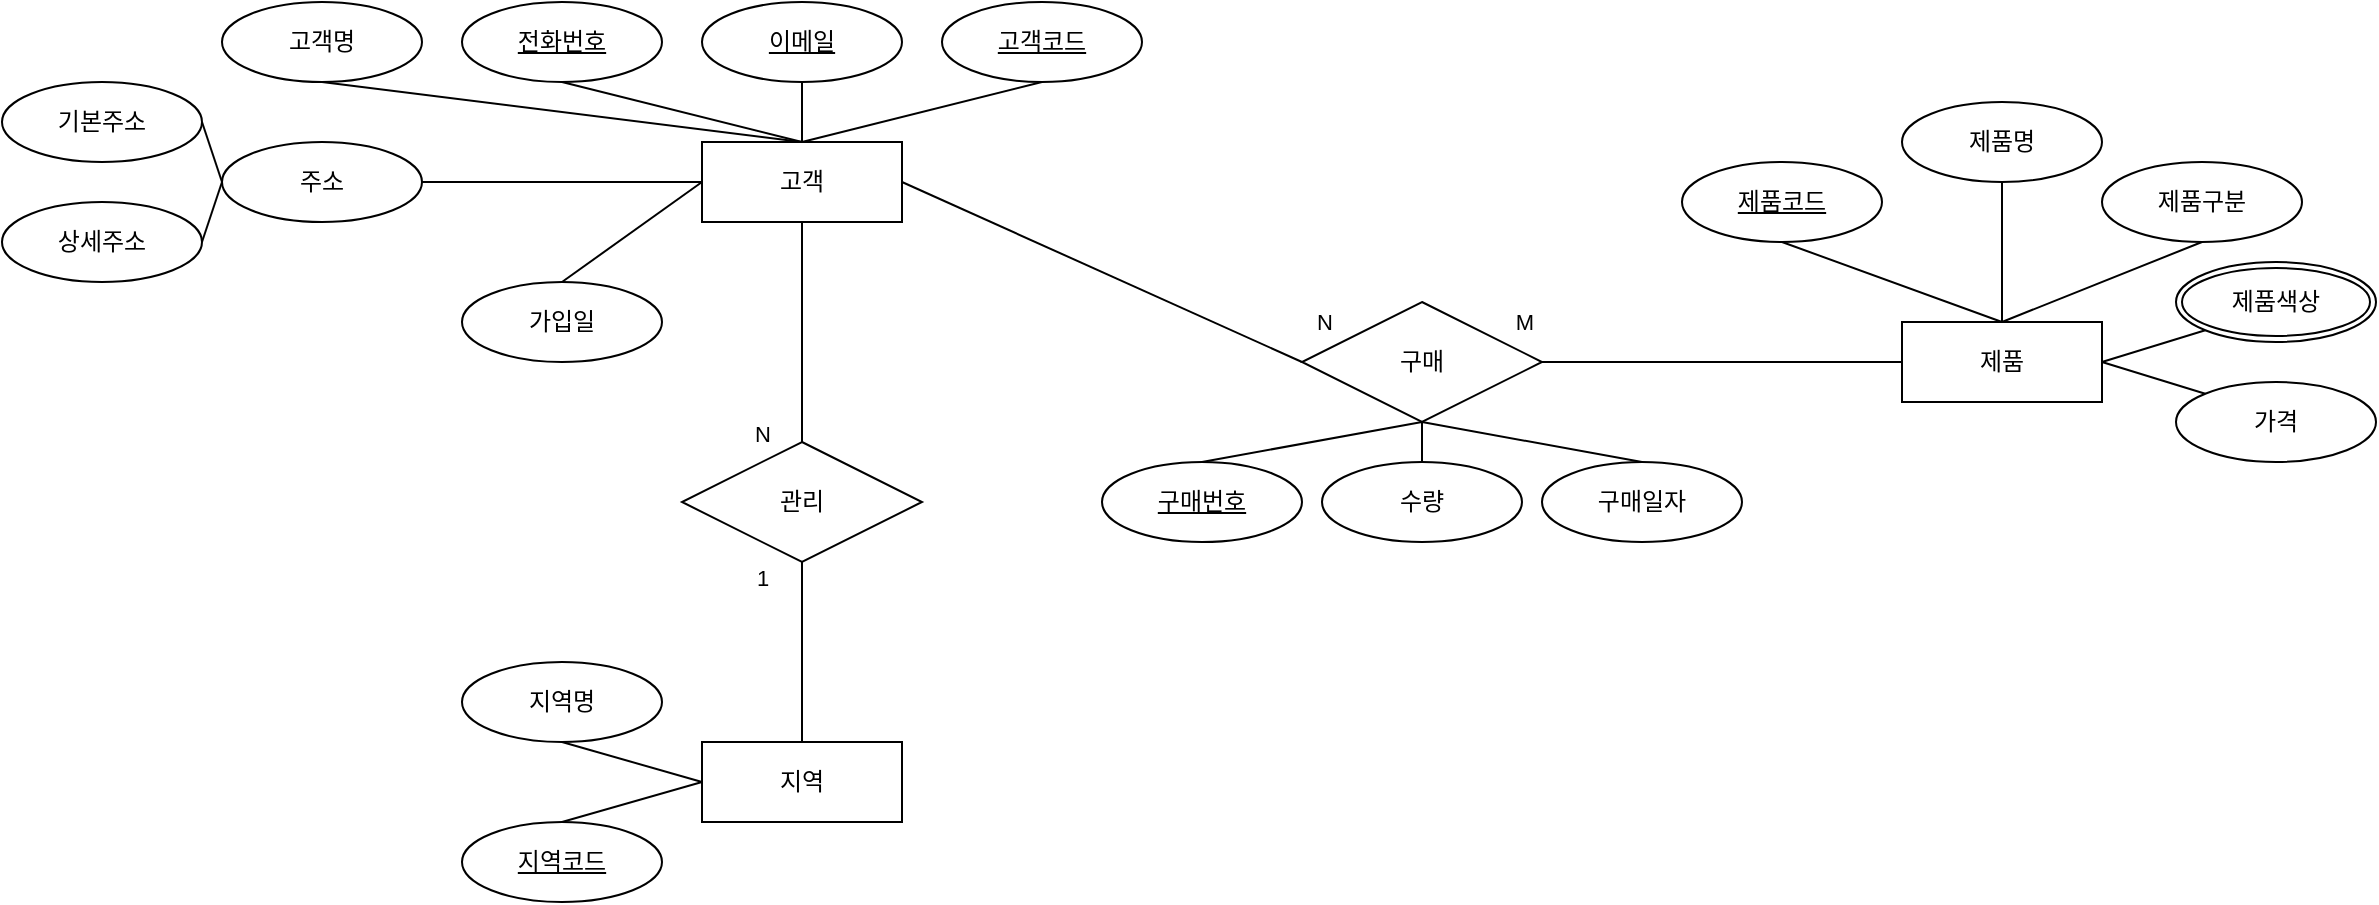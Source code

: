 <mxfile version="24.2.1" type="github" pages="2">
  <diagram name="페이지-1" id="4f2HxUIin92CVmS7KvdH">
    <mxGraphModel dx="1221" dy="626" grid="1" gridSize="10" guides="1" tooltips="1" connect="1" arrows="1" fold="1" page="1" pageScale="1" pageWidth="827" pageHeight="1169" math="0" shadow="0">
      <root>
        <mxCell id="0" />
        <mxCell id="1" parent="0" />
        <mxCell id="rs7Ige5gMOSdoyyLUcrL-1" value="고객" style="whiteSpace=wrap;html=1;align=center;" vertex="1" parent="1">
          <mxGeometry x="360" y="300" width="100" height="40" as="geometry" />
        </mxCell>
        <mxCell id="rs7Ige5gMOSdoyyLUcrL-2" value="고객명" style="ellipse;whiteSpace=wrap;html=1;align=center;" vertex="1" parent="1">
          <mxGeometry x="120" y="230" width="100" height="40" as="geometry" />
        </mxCell>
        <mxCell id="rs7Ige5gMOSdoyyLUcrL-3" value="" style="endArrow=none;html=1;rounded=0;exitX=0.5;exitY=1;exitDx=0;exitDy=0;entryX=0.5;entryY=0;entryDx=0;entryDy=0;" edge="1" parent="1" source="rs7Ige5gMOSdoyyLUcrL-2" target="rs7Ige5gMOSdoyyLUcrL-1">
          <mxGeometry relative="1" as="geometry">
            <mxPoint x="330" y="320" as="sourcePoint" />
            <mxPoint x="400" y="300" as="targetPoint" />
          </mxGeometry>
        </mxCell>
        <mxCell id="rs7Ige5gMOSdoyyLUcrL-4" value="전화번호" style="ellipse;whiteSpace=wrap;html=1;align=center;fontStyle=4;" vertex="1" parent="1">
          <mxGeometry x="240" y="230" width="100" height="40" as="geometry" />
        </mxCell>
        <mxCell id="rs7Ige5gMOSdoyyLUcrL-5" value="" style="endArrow=none;html=1;rounded=0;exitX=0.5;exitY=1;exitDx=0;exitDy=0;entryX=0.5;entryY=0;entryDx=0;entryDy=0;" edge="1" parent="1" source="rs7Ige5gMOSdoyyLUcrL-4" target="rs7Ige5gMOSdoyyLUcrL-1">
          <mxGeometry relative="1" as="geometry">
            <mxPoint x="350" y="290" as="sourcePoint" />
            <mxPoint x="420" y="310" as="targetPoint" />
          </mxGeometry>
        </mxCell>
        <mxCell id="rs7Ige5gMOSdoyyLUcrL-6" value="이메일" style="ellipse;whiteSpace=wrap;html=1;align=center;fontStyle=4;" vertex="1" parent="1">
          <mxGeometry x="360" y="230" width="100" height="40" as="geometry" />
        </mxCell>
        <mxCell id="rs7Ige5gMOSdoyyLUcrL-7" value="" style="endArrow=none;html=1;rounded=0;exitX=0.5;exitY=1;exitDx=0;exitDy=0;entryX=0.5;entryY=0;entryDx=0;entryDy=0;" edge="1" parent="1" source="rs7Ige5gMOSdoyyLUcrL-6" target="rs7Ige5gMOSdoyyLUcrL-1">
          <mxGeometry relative="1" as="geometry">
            <mxPoint x="474" y="290" as="sourcePoint" />
            <mxPoint x="420" y="310" as="targetPoint" />
          </mxGeometry>
        </mxCell>
        <mxCell id="rs7Ige5gMOSdoyyLUcrL-8" value="고객코드" style="ellipse;whiteSpace=wrap;html=1;align=center;fontStyle=4;" vertex="1" parent="1">
          <mxGeometry x="480" y="230" width="100" height="40" as="geometry" />
        </mxCell>
        <mxCell id="rs7Ige5gMOSdoyyLUcrL-9" value="" style="endArrow=none;html=1;rounded=0;exitX=0.5;exitY=1;exitDx=0;exitDy=0;entryX=0.5;entryY=0;entryDx=0;entryDy=0;" edge="1" parent="1" source="rs7Ige5gMOSdoyyLUcrL-8" target="rs7Ige5gMOSdoyyLUcrL-1">
          <mxGeometry relative="1" as="geometry">
            <mxPoint x="475" y="284" as="sourcePoint" />
            <mxPoint x="420" y="310" as="targetPoint" />
          </mxGeometry>
        </mxCell>
        <mxCell id="rs7Ige5gMOSdoyyLUcrL-10" value="주소" style="ellipse;whiteSpace=wrap;html=1;align=center;" vertex="1" parent="1">
          <mxGeometry x="120" y="300" width="100" height="40" as="geometry" />
        </mxCell>
        <mxCell id="rs7Ige5gMOSdoyyLUcrL-11" value="" style="endArrow=none;html=1;rounded=0;exitX=1;exitY=0.5;exitDx=0;exitDy=0;entryX=0;entryY=0.5;entryDx=0;entryDy=0;" edge="1" parent="1" source="rs7Ige5gMOSdoyyLUcrL-10" target="rs7Ige5gMOSdoyyLUcrL-1">
          <mxGeometry relative="1" as="geometry">
            <mxPoint x="180" y="280" as="sourcePoint" />
            <mxPoint x="420" y="310" as="targetPoint" />
          </mxGeometry>
        </mxCell>
        <mxCell id="rs7Ige5gMOSdoyyLUcrL-12" value="기본주소" style="ellipse;whiteSpace=wrap;html=1;align=center;" vertex="1" parent="1">
          <mxGeometry x="10" y="270" width="100" height="40" as="geometry" />
        </mxCell>
        <mxCell id="rs7Ige5gMOSdoyyLUcrL-13" value="상세주소" style="ellipse;whiteSpace=wrap;html=1;align=center;" vertex="1" parent="1">
          <mxGeometry x="10" y="330" width="100" height="40" as="geometry" />
        </mxCell>
        <mxCell id="rs7Ige5gMOSdoyyLUcrL-14" value="" style="endArrow=none;html=1;rounded=0;exitX=1;exitY=0.5;exitDx=0;exitDy=0;entryX=0;entryY=0.5;entryDx=0;entryDy=0;" edge="1" parent="1" source="rs7Ige5gMOSdoyyLUcrL-12" target="rs7Ige5gMOSdoyyLUcrL-10">
          <mxGeometry relative="1" as="geometry">
            <mxPoint x="180" y="280" as="sourcePoint" />
            <mxPoint x="420" y="310" as="targetPoint" />
          </mxGeometry>
        </mxCell>
        <mxCell id="rs7Ige5gMOSdoyyLUcrL-15" value="" style="endArrow=none;html=1;rounded=0;exitX=0;exitY=0.5;exitDx=0;exitDy=0;entryX=1;entryY=0.5;entryDx=0;entryDy=0;" edge="1" parent="1" source="rs7Ige5gMOSdoyyLUcrL-10" target="rs7Ige5gMOSdoyyLUcrL-13">
          <mxGeometry relative="1" as="geometry">
            <mxPoint x="190" y="290" as="sourcePoint" />
            <mxPoint x="430" y="320" as="targetPoint" />
          </mxGeometry>
        </mxCell>
        <mxCell id="rs7Ige5gMOSdoyyLUcrL-16" value="가입일" style="ellipse;whiteSpace=wrap;html=1;align=center;" vertex="1" parent="1">
          <mxGeometry x="240" y="370" width="100" height="40" as="geometry" />
        </mxCell>
        <mxCell id="rs7Ige5gMOSdoyyLUcrL-17" value="" style="endArrow=none;html=1;rounded=0;exitX=0.5;exitY=0;exitDx=0;exitDy=0;entryX=0;entryY=0.5;entryDx=0;entryDy=0;" edge="1" parent="1" source="rs7Ige5gMOSdoyyLUcrL-16" target="rs7Ige5gMOSdoyyLUcrL-1">
          <mxGeometry relative="1" as="geometry">
            <mxPoint x="230" y="330" as="sourcePoint" />
            <mxPoint x="370" y="330" as="targetPoint" />
          </mxGeometry>
        </mxCell>
        <mxCell id="rs7Ige5gMOSdoyyLUcrL-19" value="" style="endArrow=none;html=1;rounded=0;entryX=0.5;entryY=1;entryDx=0;entryDy=0;exitX=0.5;exitY=0;exitDx=0;exitDy=0;" edge="1" parent="1" source="rs7Ige5gMOSdoyyLUcrL-46" target="rs7Ige5gMOSdoyyLUcrL-1">
          <mxGeometry relative="1" as="geometry">
            <mxPoint x="410" y="370" as="sourcePoint" />
            <mxPoint x="370" y="330" as="targetPoint" />
          </mxGeometry>
        </mxCell>
        <mxCell id="rs7Ige5gMOSdoyyLUcrL-47" value="N" style="edgeLabel;html=1;align=center;verticalAlign=middle;resizable=0;points=[];" vertex="1" connectable="0" parent="rs7Ige5gMOSdoyyLUcrL-19">
          <mxGeometry x="0.012" y="1" relative="1" as="geometry">
            <mxPoint x="-19" y="51" as="offset" />
          </mxGeometry>
        </mxCell>
        <mxCell id="rs7Ige5gMOSdoyyLUcrL-20" value="지역" style="whiteSpace=wrap;html=1;align=center;" vertex="1" parent="1">
          <mxGeometry x="360" y="600" width="100" height="40" as="geometry" />
        </mxCell>
        <mxCell id="rs7Ige5gMOSdoyyLUcrL-21" value="지역명" style="ellipse;whiteSpace=wrap;html=1;align=center;" vertex="1" parent="1">
          <mxGeometry x="240" y="560" width="100" height="40" as="geometry" />
        </mxCell>
        <mxCell id="rs7Ige5gMOSdoyyLUcrL-26" value="지역코드" style="ellipse;whiteSpace=wrap;html=1;align=center;fontStyle=4;" vertex="1" parent="1">
          <mxGeometry x="240" y="640" width="100" height="40" as="geometry" />
        </mxCell>
        <mxCell id="rs7Ige5gMOSdoyyLUcrL-27" value="" style="endArrow=none;html=1;rounded=0;exitX=0.5;exitY=1;exitDx=0;exitDy=0;entryX=0;entryY=0.5;entryDx=0;entryDy=0;" edge="1" parent="1" source="rs7Ige5gMOSdoyyLUcrL-21" target="rs7Ige5gMOSdoyyLUcrL-20">
          <mxGeometry relative="1" as="geometry">
            <mxPoint x="310" y="580" as="sourcePoint" />
            <mxPoint x="380" y="530" as="targetPoint" />
          </mxGeometry>
        </mxCell>
        <mxCell id="rs7Ige5gMOSdoyyLUcrL-28" value="" style="endArrow=none;html=1;rounded=0;exitX=0.5;exitY=0;exitDx=0;exitDy=0;entryX=0;entryY=0.5;entryDx=0;entryDy=0;" edge="1" parent="1" source="rs7Ige5gMOSdoyyLUcrL-26" target="rs7Ige5gMOSdoyyLUcrL-20">
          <mxGeometry relative="1" as="geometry">
            <mxPoint x="300" y="620" as="sourcePoint" />
            <mxPoint x="370" y="570" as="targetPoint" />
          </mxGeometry>
        </mxCell>
        <mxCell id="rs7Ige5gMOSdoyyLUcrL-29" value="제품" style="whiteSpace=wrap;html=1;align=center;" vertex="1" parent="1">
          <mxGeometry x="960" y="390" width="100" height="40" as="geometry" />
        </mxCell>
        <mxCell id="rs7Ige5gMOSdoyyLUcrL-30" value="가격" style="ellipse;whiteSpace=wrap;html=1;align=center;" vertex="1" parent="1">
          <mxGeometry x="1097" y="420" width="100" height="40" as="geometry" />
        </mxCell>
        <mxCell id="rs7Ige5gMOSdoyyLUcrL-31" value="제품색상" style="ellipse;shape=doubleEllipse;margin=3;whiteSpace=wrap;html=1;align=center;" vertex="1" parent="1">
          <mxGeometry x="1097" y="360" width="100" height="40" as="geometry" />
        </mxCell>
        <mxCell id="rs7Ige5gMOSdoyyLUcrL-32" value="제품명" style="ellipse;whiteSpace=wrap;html=1;align=center;" vertex="1" parent="1">
          <mxGeometry x="960" y="280" width="100" height="40" as="geometry" />
        </mxCell>
        <mxCell id="rs7Ige5gMOSdoyyLUcrL-33" value="제품구분" style="ellipse;whiteSpace=wrap;html=1;align=center;" vertex="1" parent="1">
          <mxGeometry x="1060" y="310" width="100" height="40" as="geometry" />
        </mxCell>
        <mxCell id="rs7Ige5gMOSdoyyLUcrL-36" value="제품코드" style="ellipse;whiteSpace=wrap;html=1;align=center;fontStyle=4;" vertex="1" parent="1">
          <mxGeometry x="850" y="310" width="100" height="40" as="geometry" />
        </mxCell>
        <mxCell id="rs7Ige5gMOSdoyyLUcrL-38" value="" style="endArrow=none;html=1;rounded=0;exitX=0.5;exitY=1;exitDx=0;exitDy=0;entryX=0.5;entryY=0;entryDx=0;entryDy=0;" edge="1" parent="1" source="rs7Ige5gMOSdoyyLUcrL-32" target="rs7Ige5gMOSdoyyLUcrL-29">
          <mxGeometry relative="1" as="geometry">
            <mxPoint x="1040" y="350" as="sourcePoint" />
            <mxPoint x="920" y="380" as="targetPoint" />
          </mxGeometry>
        </mxCell>
        <mxCell id="rs7Ige5gMOSdoyyLUcrL-39" value="" style="endArrow=none;html=1;rounded=0;exitX=0.5;exitY=1;exitDx=0;exitDy=0;entryX=0.5;entryY=0;entryDx=0;entryDy=0;" edge="1" parent="1" source="rs7Ige5gMOSdoyyLUcrL-33" target="rs7Ige5gMOSdoyyLUcrL-29">
          <mxGeometry relative="1" as="geometry">
            <mxPoint x="1020" y="330" as="sourcePoint" />
            <mxPoint x="1020" y="400" as="targetPoint" />
          </mxGeometry>
        </mxCell>
        <mxCell id="rs7Ige5gMOSdoyyLUcrL-40" value="" style="endArrow=none;html=1;rounded=0;exitX=0;exitY=1;exitDx=0;exitDy=0;" edge="1" parent="1" source="rs7Ige5gMOSdoyyLUcrL-31">
          <mxGeometry relative="1" as="geometry">
            <mxPoint x="1030" y="340" as="sourcePoint" />
            <mxPoint x="1060" y="410" as="targetPoint" />
          </mxGeometry>
        </mxCell>
        <mxCell id="rs7Ige5gMOSdoyyLUcrL-41" value="" style="endArrow=none;html=1;rounded=0;exitX=0;exitY=0;exitDx=0;exitDy=0;entryX=1;entryY=0.5;entryDx=0;entryDy=0;" edge="1" parent="1" source="rs7Ige5gMOSdoyyLUcrL-30" target="rs7Ige5gMOSdoyyLUcrL-29">
          <mxGeometry relative="1" as="geometry">
            <mxPoint x="1040" y="350" as="sourcePoint" />
            <mxPoint x="1040" y="420" as="targetPoint" />
          </mxGeometry>
        </mxCell>
        <mxCell id="rs7Ige5gMOSdoyyLUcrL-44" value="" style="endArrow=none;html=1;rounded=0;exitX=0.5;exitY=1;exitDx=0;exitDy=0;entryX=0.5;entryY=0;entryDx=0;entryDy=0;" edge="1" parent="1" source="rs7Ige5gMOSdoyyLUcrL-36" target="rs7Ige5gMOSdoyyLUcrL-29">
          <mxGeometry relative="1" as="geometry">
            <mxPoint x="1050" y="360" as="sourcePoint" />
            <mxPoint x="1050" y="430" as="targetPoint" />
          </mxGeometry>
        </mxCell>
        <mxCell id="rs7Ige5gMOSdoyyLUcrL-46" value="관리" style="shape=rhombus;perimeter=rhombusPerimeter;whiteSpace=wrap;html=1;align=center;" vertex="1" parent="1">
          <mxGeometry x="350" y="450" width="120" height="60" as="geometry" />
        </mxCell>
        <mxCell id="rs7Ige5gMOSdoyyLUcrL-48" value="" style="endArrow=none;html=1;rounded=0;entryX=0.5;entryY=1;entryDx=0;entryDy=0;exitX=0.5;exitY=0;exitDx=0;exitDy=0;" edge="1" parent="1" source="rs7Ige5gMOSdoyyLUcrL-20" target="rs7Ige5gMOSdoyyLUcrL-46">
          <mxGeometry relative="1" as="geometry">
            <mxPoint x="500" y="590" as="sourcePoint" />
            <mxPoint x="500" y="480" as="targetPoint" />
          </mxGeometry>
        </mxCell>
        <mxCell id="rs7Ige5gMOSdoyyLUcrL-50" value="1" style="edgeLabel;html=1;align=center;verticalAlign=middle;resizable=0;points=[];" vertex="1" connectable="0" parent="rs7Ige5gMOSdoyyLUcrL-48">
          <mxGeometry x="0.259" y="-2" relative="1" as="geometry">
            <mxPoint x="-22" y="-26" as="offset" />
          </mxGeometry>
        </mxCell>
        <mxCell id="rs7Ige5gMOSdoyyLUcrL-51" value="구매" style="shape=rhombus;perimeter=rhombusPerimeter;whiteSpace=wrap;html=1;align=center;" vertex="1" parent="1">
          <mxGeometry x="660" y="380" width="120" height="60" as="geometry" />
        </mxCell>
        <mxCell id="rs7Ige5gMOSdoyyLUcrL-53" value="구매번호" style="ellipse;whiteSpace=wrap;html=1;align=center;fontStyle=4;" vertex="1" parent="1">
          <mxGeometry x="560" y="460" width="100" height="40" as="geometry" />
        </mxCell>
        <mxCell id="rs7Ige5gMOSdoyyLUcrL-54" value="수량" style="ellipse;whiteSpace=wrap;html=1;align=center;" vertex="1" parent="1">
          <mxGeometry x="670" y="460" width="100" height="40" as="geometry" />
        </mxCell>
        <mxCell id="rs7Ige5gMOSdoyyLUcrL-55" value="구매일자" style="ellipse;whiteSpace=wrap;html=1;align=center;" vertex="1" parent="1">
          <mxGeometry x="780" y="460" width="100" height="40" as="geometry" />
        </mxCell>
        <mxCell id="rs7Ige5gMOSdoyyLUcrL-56" value="" style="endArrow=none;html=1;rounded=0;entryX=0.5;entryY=0;entryDx=0;entryDy=0;" edge="1" parent="1" target="rs7Ige5gMOSdoyyLUcrL-54">
          <mxGeometry relative="1" as="geometry">
            <mxPoint x="720" y="440" as="sourcePoint" />
            <mxPoint x="740" y="385" as="targetPoint" />
          </mxGeometry>
        </mxCell>
        <mxCell id="rs7Ige5gMOSdoyyLUcrL-57" value="" style="endArrow=none;html=1;rounded=0;exitX=0.5;exitY=1;exitDx=0;exitDy=0;entryX=0.5;entryY=0;entryDx=0;entryDy=0;" edge="1" parent="1" source="rs7Ige5gMOSdoyyLUcrL-51" target="rs7Ige5gMOSdoyyLUcrL-55">
          <mxGeometry relative="1" as="geometry">
            <mxPoint x="840" y="390" as="sourcePoint" />
            <mxPoint x="840" y="430" as="targetPoint" />
          </mxGeometry>
        </mxCell>
        <mxCell id="rs7Ige5gMOSdoyyLUcrL-58" value="" style="endArrow=none;html=1;rounded=0;exitX=0.5;exitY=1;exitDx=0;exitDy=0;entryX=0.5;entryY=0;entryDx=0;entryDy=0;" edge="1" parent="1" source="rs7Ige5gMOSdoyyLUcrL-51" target="rs7Ige5gMOSdoyyLUcrL-53">
          <mxGeometry relative="1" as="geometry">
            <mxPoint x="1040" y="350" as="sourcePoint" />
            <mxPoint x="1040" y="420" as="targetPoint" />
          </mxGeometry>
        </mxCell>
        <mxCell id="rs7Ige5gMOSdoyyLUcrL-59" value="" style="endArrow=none;html=1;rounded=0;exitX=1;exitY=0.5;exitDx=0;exitDy=0;entryX=0;entryY=0.5;entryDx=0;entryDy=0;" edge="1" parent="1" source="rs7Ige5gMOSdoyyLUcrL-51" target="rs7Ige5gMOSdoyyLUcrL-29">
          <mxGeometry relative="1" as="geometry">
            <mxPoint x="870" y="380" as="sourcePoint" />
            <mxPoint x="870" y="450" as="targetPoint" />
          </mxGeometry>
        </mxCell>
        <mxCell id="rs7Ige5gMOSdoyyLUcrL-63" value="M" style="edgeLabel;html=1;align=center;verticalAlign=middle;resizable=0;points=[];" vertex="1" connectable="0" parent="rs7Ige5gMOSdoyyLUcrL-59">
          <mxGeometry x="-0.107" y="-1" relative="1" as="geometry">
            <mxPoint x="-90" y="-21" as="offset" />
          </mxGeometry>
        </mxCell>
        <mxCell id="rs7Ige5gMOSdoyyLUcrL-60" value="" style="endArrow=none;html=1;rounded=0;exitX=1;exitY=0.5;exitDx=0;exitDy=0;entryX=0;entryY=0.5;entryDx=0;entryDy=0;" edge="1" parent="1" source="rs7Ige5gMOSdoyyLUcrL-1" target="rs7Ige5gMOSdoyyLUcrL-51">
          <mxGeometry relative="1" as="geometry">
            <mxPoint x="580" y="330" as="sourcePoint" />
            <mxPoint x="580" y="400" as="targetPoint" />
          </mxGeometry>
        </mxCell>
        <mxCell id="rs7Ige5gMOSdoyyLUcrL-62" value="N" style="edgeLabel;html=1;align=center;verticalAlign=middle;resizable=0;points=[];" vertex="1" connectable="0" parent="rs7Ige5gMOSdoyyLUcrL-60">
          <mxGeometry x="0.057" y="-1" relative="1" as="geometry">
            <mxPoint x="105" y="21" as="offset" />
          </mxGeometry>
        </mxCell>
      </root>
    </mxGraphModel>
  </diagram>
  <diagram id="7SpMliXCj7hBx-vxqRfQ" name="페이지-2">
    <mxGraphModel dx="1221" dy="626" grid="1" gridSize="10" guides="1" tooltips="1" connect="1" arrows="1" fold="1" page="1" pageScale="1" pageWidth="827" pageHeight="1169" math="0" shadow="0">
      <root>
        <mxCell id="0" />
        <mxCell id="1" parent="0" />
        <mxCell id="ER31KbeQlijcJbqrIoac-1" value="고객" style="shape=table;startSize=30;container=1;collapsible=1;childLayout=tableLayout;fixedRows=1;rowLines=0;fontStyle=1;align=center;resizeLast=1;html=1;" vertex="1" parent="1">
          <mxGeometry x="80" y="80" width="180" height="270" as="geometry" />
        </mxCell>
        <mxCell id="ER31KbeQlijcJbqrIoac-2" value="" style="shape=tableRow;horizontal=0;startSize=0;swimlaneHead=0;swimlaneBody=0;fillColor=none;collapsible=0;dropTarget=0;points=[[0,0.5],[1,0.5]];portConstraint=eastwest;top=0;left=0;right=0;bottom=1;" vertex="1" parent="ER31KbeQlijcJbqrIoac-1">
          <mxGeometry y="30" width="180" height="30" as="geometry" />
        </mxCell>
        <mxCell id="ER31KbeQlijcJbqrIoac-3" value="&lt;font color=&quot;#ff0000&quot;&gt;PK&lt;/font&gt;" style="shape=partialRectangle;connectable=0;fillColor=none;top=0;left=0;bottom=0;right=0;fontStyle=1;overflow=hidden;whiteSpace=wrap;html=1;" vertex="1" parent="ER31KbeQlijcJbqrIoac-2">
          <mxGeometry width="30" height="30" as="geometry">
            <mxRectangle width="30" height="30" as="alternateBounds" />
          </mxGeometry>
        </mxCell>
        <mxCell id="ER31KbeQlijcJbqrIoac-4" value="&lt;font color=&quot;#ff0000&quot;&gt;고객코드&lt;/font&gt;" style="shape=partialRectangle;connectable=0;fillColor=none;top=0;left=0;bottom=0;right=0;align=left;spacingLeft=6;fontStyle=5;overflow=hidden;whiteSpace=wrap;html=1;" vertex="1" parent="ER31KbeQlijcJbqrIoac-2">
          <mxGeometry x="30" width="150" height="30" as="geometry">
            <mxRectangle width="150" height="30" as="alternateBounds" />
          </mxGeometry>
        </mxCell>
        <mxCell id="ER31KbeQlijcJbqrIoac-5" value="" style="shape=tableRow;horizontal=0;startSize=0;swimlaneHead=0;swimlaneBody=0;fillColor=none;collapsible=0;dropTarget=0;points=[[0,0.5],[1,0.5]];portConstraint=eastwest;top=0;left=0;right=0;bottom=0;" vertex="1" parent="ER31KbeQlijcJbqrIoac-1">
          <mxGeometry y="60" width="180" height="30" as="geometry" />
        </mxCell>
        <mxCell id="ER31KbeQlijcJbqrIoac-6" value="" style="shape=partialRectangle;connectable=0;fillColor=none;top=0;left=0;bottom=0;right=0;editable=1;overflow=hidden;whiteSpace=wrap;html=1;" vertex="1" parent="ER31KbeQlijcJbqrIoac-5">
          <mxGeometry width="30" height="30" as="geometry">
            <mxRectangle width="30" height="30" as="alternateBounds" />
          </mxGeometry>
        </mxCell>
        <mxCell id="ER31KbeQlijcJbqrIoac-7" value="고객명" style="shape=partialRectangle;connectable=0;fillColor=none;top=0;left=0;bottom=0;right=0;align=left;spacingLeft=6;overflow=hidden;whiteSpace=wrap;html=1;" vertex="1" parent="ER31KbeQlijcJbqrIoac-5">
          <mxGeometry x="30" width="150" height="30" as="geometry">
            <mxRectangle width="150" height="30" as="alternateBounds" />
          </mxGeometry>
        </mxCell>
        <mxCell id="ER31KbeQlijcJbqrIoac-8" value="" style="shape=tableRow;horizontal=0;startSize=0;swimlaneHead=0;swimlaneBody=0;fillColor=none;collapsible=0;dropTarget=0;points=[[0,0.5],[1,0.5]];portConstraint=eastwest;top=0;left=0;right=0;bottom=0;" vertex="1" parent="ER31KbeQlijcJbqrIoac-1">
          <mxGeometry y="90" width="180" height="30" as="geometry" />
        </mxCell>
        <mxCell id="ER31KbeQlijcJbqrIoac-9" value="" style="shape=partialRectangle;connectable=0;fillColor=none;top=0;left=0;bottom=0;right=0;editable=1;overflow=hidden;whiteSpace=wrap;html=1;" vertex="1" parent="ER31KbeQlijcJbqrIoac-8">
          <mxGeometry width="30" height="30" as="geometry">
            <mxRectangle width="30" height="30" as="alternateBounds" />
          </mxGeometry>
        </mxCell>
        <mxCell id="ER31KbeQlijcJbqrIoac-10" value="전화번호" style="shape=partialRectangle;connectable=0;fillColor=none;top=0;left=0;bottom=0;right=0;align=left;spacingLeft=6;overflow=hidden;whiteSpace=wrap;html=1;" vertex="1" parent="ER31KbeQlijcJbqrIoac-8">
          <mxGeometry x="30" width="150" height="30" as="geometry">
            <mxRectangle width="150" height="30" as="alternateBounds" />
          </mxGeometry>
        </mxCell>
        <mxCell id="ER31KbeQlijcJbqrIoac-11" value="" style="shape=tableRow;horizontal=0;startSize=0;swimlaneHead=0;swimlaneBody=0;fillColor=none;collapsible=0;dropTarget=0;points=[[0,0.5],[1,0.5]];portConstraint=eastwest;top=0;left=0;right=0;bottom=0;" vertex="1" parent="ER31KbeQlijcJbqrIoac-1">
          <mxGeometry y="120" width="180" height="30" as="geometry" />
        </mxCell>
        <mxCell id="ER31KbeQlijcJbqrIoac-12" value="" style="shape=partialRectangle;connectable=0;fillColor=none;top=0;left=0;bottom=0;right=0;editable=1;overflow=hidden;whiteSpace=wrap;html=1;" vertex="1" parent="ER31KbeQlijcJbqrIoac-11">
          <mxGeometry width="30" height="30" as="geometry">
            <mxRectangle width="30" height="30" as="alternateBounds" />
          </mxGeometry>
        </mxCell>
        <mxCell id="ER31KbeQlijcJbqrIoac-13" value="이메일" style="shape=partialRectangle;connectable=0;fillColor=none;top=0;left=0;bottom=0;right=0;align=left;spacingLeft=6;overflow=hidden;whiteSpace=wrap;html=1;" vertex="1" parent="ER31KbeQlijcJbqrIoac-11">
          <mxGeometry x="30" width="150" height="30" as="geometry">
            <mxRectangle width="150" height="30" as="alternateBounds" />
          </mxGeometry>
        </mxCell>
        <mxCell id="ER31KbeQlijcJbqrIoac-14" value="" style="shape=tableRow;horizontal=0;startSize=0;swimlaneHead=0;swimlaneBody=0;fillColor=none;collapsible=0;dropTarget=0;points=[[0,0.5],[1,0.5]];portConstraint=eastwest;top=0;left=0;right=0;bottom=0;" vertex="1" parent="ER31KbeQlijcJbqrIoac-1">
          <mxGeometry y="150" width="180" height="30" as="geometry" />
        </mxCell>
        <mxCell id="ER31KbeQlijcJbqrIoac-15" value="" style="shape=partialRectangle;connectable=0;fillColor=none;top=0;left=0;bottom=0;right=0;editable=1;overflow=hidden;whiteSpace=wrap;html=1;" vertex="1" parent="ER31KbeQlijcJbqrIoac-14">
          <mxGeometry width="30" height="30" as="geometry">
            <mxRectangle width="30" height="30" as="alternateBounds" />
          </mxGeometry>
        </mxCell>
        <mxCell id="ER31KbeQlijcJbqrIoac-16" value="기본주소" style="shape=partialRectangle;connectable=0;fillColor=none;top=0;left=0;bottom=0;right=0;align=left;spacingLeft=6;overflow=hidden;whiteSpace=wrap;html=1;" vertex="1" parent="ER31KbeQlijcJbqrIoac-14">
          <mxGeometry x="30" width="150" height="30" as="geometry">
            <mxRectangle width="150" height="30" as="alternateBounds" />
          </mxGeometry>
        </mxCell>
        <mxCell id="ER31KbeQlijcJbqrIoac-17" value="" style="shape=tableRow;horizontal=0;startSize=0;swimlaneHead=0;swimlaneBody=0;fillColor=none;collapsible=0;dropTarget=0;points=[[0,0.5],[1,0.5]];portConstraint=eastwest;top=0;left=0;right=0;bottom=0;" vertex="1" parent="ER31KbeQlijcJbqrIoac-1">
          <mxGeometry y="180" width="180" height="30" as="geometry" />
        </mxCell>
        <mxCell id="ER31KbeQlijcJbqrIoac-18" value="" style="shape=partialRectangle;connectable=0;fillColor=none;top=0;left=0;bottom=0;right=0;editable=1;overflow=hidden;whiteSpace=wrap;html=1;" vertex="1" parent="ER31KbeQlijcJbqrIoac-17">
          <mxGeometry width="30" height="30" as="geometry">
            <mxRectangle width="30" height="30" as="alternateBounds" />
          </mxGeometry>
        </mxCell>
        <mxCell id="ER31KbeQlijcJbqrIoac-19" value="상세주소" style="shape=partialRectangle;connectable=0;fillColor=none;top=0;left=0;bottom=0;right=0;align=left;spacingLeft=6;overflow=hidden;whiteSpace=wrap;html=1;" vertex="1" parent="ER31KbeQlijcJbqrIoac-17">
          <mxGeometry x="30" width="150" height="30" as="geometry">
            <mxRectangle width="150" height="30" as="alternateBounds" />
          </mxGeometry>
        </mxCell>
        <mxCell id="ER31KbeQlijcJbqrIoac-20" value="" style="shape=tableRow;horizontal=0;startSize=0;swimlaneHead=0;swimlaneBody=0;fillColor=none;collapsible=0;dropTarget=0;points=[[0,0.5],[1,0.5]];portConstraint=eastwest;top=0;left=0;right=0;bottom=0;" vertex="1" parent="ER31KbeQlijcJbqrIoac-1">
          <mxGeometry y="210" width="180" height="30" as="geometry" />
        </mxCell>
        <mxCell id="ER31KbeQlijcJbqrIoac-21" value="" style="shape=partialRectangle;connectable=0;fillColor=none;top=0;left=0;bottom=0;right=0;editable=1;overflow=hidden;whiteSpace=wrap;html=1;" vertex="1" parent="ER31KbeQlijcJbqrIoac-20">
          <mxGeometry width="30" height="30" as="geometry">
            <mxRectangle width="30" height="30" as="alternateBounds" />
          </mxGeometry>
        </mxCell>
        <mxCell id="ER31KbeQlijcJbqrIoac-22" value="가입일" style="shape=partialRectangle;connectable=0;fillColor=none;top=0;left=0;bottom=0;right=0;align=left;spacingLeft=6;overflow=hidden;whiteSpace=wrap;html=1;" vertex="1" parent="ER31KbeQlijcJbqrIoac-20">
          <mxGeometry x="30" width="150" height="30" as="geometry">
            <mxRectangle width="150" height="30" as="alternateBounds" />
          </mxGeometry>
        </mxCell>
        <mxCell id="ER31KbeQlijcJbqrIoac-100" value="" style="shape=tableRow;horizontal=0;startSize=0;swimlaneHead=0;swimlaneBody=0;fillColor=none;collapsible=0;dropTarget=0;points=[[0,0.5],[1,0.5]];portConstraint=eastwest;top=0;left=0;right=0;bottom=0;" vertex="1" parent="ER31KbeQlijcJbqrIoac-1">
          <mxGeometry y="240" width="180" height="30" as="geometry" />
        </mxCell>
        <mxCell id="ER31KbeQlijcJbqrIoac-101" value="" style="shape=partialRectangle;connectable=0;fillColor=none;top=0;left=0;bottom=0;right=0;editable=1;overflow=hidden;whiteSpace=wrap;html=1;" vertex="1" parent="ER31KbeQlijcJbqrIoac-100">
          <mxGeometry width="30" height="30" as="geometry">
            <mxRectangle width="30" height="30" as="alternateBounds" />
          </mxGeometry>
        </mxCell>
        <mxCell id="ER31KbeQlijcJbqrIoac-102" value="&lt;font color=&quot;#0000ff&quot;&gt;&lt;b&gt;지역코드(FK)&lt;/b&gt;&lt;/font&gt;" style="shape=partialRectangle;connectable=0;fillColor=none;top=0;left=0;bottom=0;right=0;align=left;spacingLeft=6;overflow=hidden;whiteSpace=wrap;html=1;" vertex="1" parent="ER31KbeQlijcJbqrIoac-100">
          <mxGeometry x="30" width="150" height="30" as="geometry">
            <mxRectangle width="150" height="30" as="alternateBounds" />
          </mxGeometry>
        </mxCell>
        <mxCell id="ER31KbeQlijcJbqrIoac-23" value="제품" style="shape=table;startSize=30;container=1;collapsible=1;childLayout=tableLayout;fixedRows=1;rowLines=0;fontStyle=1;align=center;resizeLast=1;html=1;" vertex="1" parent="1">
          <mxGeometry x="600" y="80" width="180" height="150" as="geometry" />
        </mxCell>
        <mxCell id="ER31KbeQlijcJbqrIoac-24" value="" style="shape=tableRow;horizontal=0;startSize=0;swimlaneHead=0;swimlaneBody=0;fillColor=none;collapsible=0;dropTarget=0;points=[[0,0.5],[1,0.5]];portConstraint=eastwest;top=0;left=0;right=0;bottom=1;" vertex="1" parent="ER31KbeQlijcJbqrIoac-23">
          <mxGeometry y="30" width="180" height="30" as="geometry" />
        </mxCell>
        <mxCell id="ER31KbeQlijcJbqrIoac-25" value="&lt;font color=&quot;#ff0000&quot;&gt;PK&lt;/font&gt;" style="shape=partialRectangle;connectable=0;fillColor=none;top=0;left=0;bottom=0;right=0;fontStyle=1;overflow=hidden;whiteSpace=wrap;html=1;" vertex="1" parent="ER31KbeQlijcJbqrIoac-24">
          <mxGeometry width="30" height="30" as="geometry">
            <mxRectangle width="30" height="30" as="alternateBounds" />
          </mxGeometry>
        </mxCell>
        <mxCell id="ER31KbeQlijcJbqrIoac-26" value="&lt;font color=&quot;#ff0000&quot;&gt;제품코드&lt;/font&gt;" style="shape=partialRectangle;connectable=0;fillColor=none;top=0;left=0;bottom=0;right=0;align=left;spacingLeft=6;fontStyle=5;overflow=hidden;whiteSpace=wrap;html=1;" vertex="1" parent="ER31KbeQlijcJbqrIoac-24">
          <mxGeometry x="30" width="150" height="30" as="geometry">
            <mxRectangle width="150" height="30" as="alternateBounds" />
          </mxGeometry>
        </mxCell>
        <mxCell id="ER31KbeQlijcJbqrIoac-27" value="" style="shape=tableRow;horizontal=0;startSize=0;swimlaneHead=0;swimlaneBody=0;fillColor=none;collapsible=0;dropTarget=0;points=[[0,0.5],[1,0.5]];portConstraint=eastwest;top=0;left=0;right=0;bottom=0;" vertex="1" parent="ER31KbeQlijcJbqrIoac-23">
          <mxGeometry y="60" width="180" height="30" as="geometry" />
        </mxCell>
        <mxCell id="ER31KbeQlijcJbqrIoac-28" value="" style="shape=partialRectangle;connectable=0;fillColor=none;top=0;left=0;bottom=0;right=0;editable=1;overflow=hidden;whiteSpace=wrap;html=1;" vertex="1" parent="ER31KbeQlijcJbqrIoac-27">
          <mxGeometry width="30" height="30" as="geometry">
            <mxRectangle width="30" height="30" as="alternateBounds" />
          </mxGeometry>
        </mxCell>
        <mxCell id="ER31KbeQlijcJbqrIoac-29" value="제품명" style="shape=partialRectangle;connectable=0;fillColor=none;top=0;left=0;bottom=0;right=0;align=left;spacingLeft=6;overflow=hidden;whiteSpace=wrap;html=1;" vertex="1" parent="ER31KbeQlijcJbqrIoac-27">
          <mxGeometry x="30" width="150" height="30" as="geometry">
            <mxRectangle width="150" height="30" as="alternateBounds" />
          </mxGeometry>
        </mxCell>
        <mxCell id="ER31KbeQlijcJbqrIoac-30" value="" style="shape=tableRow;horizontal=0;startSize=0;swimlaneHead=0;swimlaneBody=0;fillColor=none;collapsible=0;dropTarget=0;points=[[0,0.5],[1,0.5]];portConstraint=eastwest;top=0;left=0;right=0;bottom=0;" vertex="1" parent="ER31KbeQlijcJbqrIoac-23">
          <mxGeometry y="90" width="180" height="30" as="geometry" />
        </mxCell>
        <mxCell id="ER31KbeQlijcJbqrIoac-31" value="" style="shape=partialRectangle;connectable=0;fillColor=none;top=0;left=0;bottom=0;right=0;editable=1;overflow=hidden;whiteSpace=wrap;html=1;" vertex="1" parent="ER31KbeQlijcJbqrIoac-30">
          <mxGeometry width="30" height="30" as="geometry">
            <mxRectangle width="30" height="30" as="alternateBounds" />
          </mxGeometry>
        </mxCell>
        <mxCell id="ER31KbeQlijcJbqrIoac-32" value="제품구분" style="shape=partialRectangle;connectable=0;fillColor=none;top=0;left=0;bottom=0;right=0;align=left;spacingLeft=6;overflow=hidden;whiteSpace=wrap;html=1;" vertex="1" parent="ER31KbeQlijcJbqrIoac-30">
          <mxGeometry x="30" width="150" height="30" as="geometry">
            <mxRectangle width="150" height="30" as="alternateBounds" />
          </mxGeometry>
        </mxCell>
        <mxCell id="ER31KbeQlijcJbqrIoac-33" value="" style="shape=tableRow;horizontal=0;startSize=0;swimlaneHead=0;swimlaneBody=0;fillColor=none;collapsible=0;dropTarget=0;points=[[0,0.5],[1,0.5]];portConstraint=eastwest;top=0;left=0;right=0;bottom=0;" vertex="1" parent="ER31KbeQlijcJbqrIoac-23">
          <mxGeometry y="120" width="180" height="30" as="geometry" />
        </mxCell>
        <mxCell id="ER31KbeQlijcJbqrIoac-34" value="" style="shape=partialRectangle;connectable=0;fillColor=none;top=0;left=0;bottom=0;right=0;editable=1;overflow=hidden;whiteSpace=wrap;html=1;" vertex="1" parent="ER31KbeQlijcJbqrIoac-33">
          <mxGeometry width="30" height="30" as="geometry">
            <mxRectangle width="30" height="30" as="alternateBounds" />
          </mxGeometry>
        </mxCell>
        <mxCell id="ER31KbeQlijcJbqrIoac-35" value="가격" style="shape=partialRectangle;connectable=0;fillColor=none;top=0;left=0;bottom=0;right=0;align=left;spacingLeft=6;overflow=hidden;whiteSpace=wrap;html=1;" vertex="1" parent="ER31KbeQlijcJbqrIoac-33">
          <mxGeometry x="30" width="150" height="30" as="geometry">
            <mxRectangle width="150" height="30" as="alternateBounds" />
          </mxGeometry>
        </mxCell>
        <mxCell id="ER31KbeQlijcJbqrIoac-49" value="구매" style="shape=table;startSize=30;container=1;collapsible=1;childLayout=tableLayout;fixedRows=1;rowLines=0;fontStyle=1;align=center;resizeLast=1;html=1;" vertex="1" parent="1">
          <mxGeometry x="340" y="80" width="180" height="180" as="geometry" />
        </mxCell>
        <mxCell id="ER31KbeQlijcJbqrIoac-50" value="" style="shape=tableRow;horizontal=0;startSize=0;swimlaneHead=0;swimlaneBody=0;fillColor=none;collapsible=0;dropTarget=0;points=[[0,0.5],[1,0.5]];portConstraint=eastwest;top=0;left=0;right=0;bottom=1;" vertex="1" parent="ER31KbeQlijcJbqrIoac-49">
          <mxGeometry y="30" width="180" height="30" as="geometry" />
        </mxCell>
        <mxCell id="ER31KbeQlijcJbqrIoac-51" value="&lt;font color=&quot;#ff0000&quot;&gt;PK&lt;/font&gt;" style="shape=partialRectangle;connectable=0;fillColor=none;top=0;left=0;bottom=0;right=0;fontStyle=1;overflow=hidden;whiteSpace=wrap;html=1;" vertex="1" parent="ER31KbeQlijcJbqrIoac-50">
          <mxGeometry width="30" height="30" as="geometry">
            <mxRectangle width="30" height="30" as="alternateBounds" />
          </mxGeometry>
        </mxCell>
        <mxCell id="ER31KbeQlijcJbqrIoac-52" value="&lt;font color=&quot;#ff0000&quot;&gt;구매번호&lt;/font&gt;" style="shape=partialRectangle;connectable=0;fillColor=none;top=0;left=0;bottom=0;right=0;align=left;spacingLeft=6;fontStyle=5;overflow=hidden;whiteSpace=wrap;html=1;" vertex="1" parent="ER31KbeQlijcJbqrIoac-50">
          <mxGeometry x="30" width="150" height="30" as="geometry">
            <mxRectangle width="150" height="30" as="alternateBounds" />
          </mxGeometry>
        </mxCell>
        <mxCell id="ER31KbeQlijcJbqrIoac-53" value="" style="shape=tableRow;horizontal=0;startSize=0;swimlaneHead=0;swimlaneBody=0;fillColor=none;collapsible=0;dropTarget=0;points=[[0,0.5],[1,0.5]];portConstraint=eastwest;top=0;left=0;right=0;bottom=0;" vertex="1" parent="ER31KbeQlijcJbqrIoac-49">
          <mxGeometry y="60" width="180" height="30" as="geometry" />
        </mxCell>
        <mxCell id="ER31KbeQlijcJbqrIoac-54" value="" style="shape=partialRectangle;connectable=0;fillColor=none;top=0;left=0;bottom=0;right=0;editable=1;overflow=hidden;whiteSpace=wrap;html=1;" vertex="1" parent="ER31KbeQlijcJbqrIoac-53">
          <mxGeometry width="30" height="30" as="geometry">
            <mxRectangle width="30" height="30" as="alternateBounds" />
          </mxGeometry>
        </mxCell>
        <mxCell id="ER31KbeQlijcJbqrIoac-55" value="&lt;b style=&quot;color: rgb(0, 0, 255);&quot;&gt;고객코드(FK)&lt;/b&gt;" style="shape=partialRectangle;connectable=0;fillColor=none;top=0;left=0;bottom=0;right=0;align=left;spacingLeft=6;overflow=hidden;whiteSpace=wrap;html=1;" vertex="1" parent="ER31KbeQlijcJbqrIoac-53">
          <mxGeometry x="30" width="150" height="30" as="geometry">
            <mxRectangle width="150" height="30" as="alternateBounds" />
          </mxGeometry>
        </mxCell>
        <mxCell id="ER31KbeQlijcJbqrIoac-56" value="" style="shape=tableRow;horizontal=0;startSize=0;swimlaneHead=0;swimlaneBody=0;fillColor=none;collapsible=0;dropTarget=0;points=[[0,0.5],[1,0.5]];portConstraint=eastwest;top=0;left=0;right=0;bottom=0;" vertex="1" parent="ER31KbeQlijcJbqrIoac-49">
          <mxGeometry y="90" width="180" height="30" as="geometry" />
        </mxCell>
        <mxCell id="ER31KbeQlijcJbqrIoac-57" value="" style="shape=partialRectangle;connectable=0;fillColor=none;top=0;left=0;bottom=0;right=0;editable=1;overflow=hidden;whiteSpace=wrap;html=1;" vertex="1" parent="ER31KbeQlijcJbqrIoac-56">
          <mxGeometry width="30" height="30" as="geometry">
            <mxRectangle width="30" height="30" as="alternateBounds" />
          </mxGeometry>
        </mxCell>
        <mxCell id="ER31KbeQlijcJbqrIoac-58" value="&lt;b style=&quot;color: rgb(0, 0, 255);&quot;&gt;제품코드(FK)&lt;/b&gt;" style="shape=partialRectangle;connectable=0;fillColor=none;top=0;left=0;bottom=0;right=0;align=left;spacingLeft=6;overflow=hidden;whiteSpace=wrap;html=1;" vertex="1" parent="ER31KbeQlijcJbqrIoac-56">
          <mxGeometry x="30" width="150" height="30" as="geometry">
            <mxRectangle width="150" height="30" as="alternateBounds" />
          </mxGeometry>
        </mxCell>
        <mxCell id="ER31KbeQlijcJbqrIoac-103" value="" style="shape=tableRow;horizontal=0;startSize=0;swimlaneHead=0;swimlaneBody=0;fillColor=none;collapsible=0;dropTarget=0;points=[[0,0.5],[1,0.5]];portConstraint=eastwest;top=0;left=0;right=0;bottom=0;" vertex="1" parent="ER31KbeQlijcJbqrIoac-49">
          <mxGeometry y="120" width="180" height="30" as="geometry" />
        </mxCell>
        <mxCell id="ER31KbeQlijcJbqrIoac-104" value="" style="shape=partialRectangle;connectable=0;fillColor=none;top=0;left=0;bottom=0;right=0;editable=1;overflow=hidden;whiteSpace=wrap;html=1;" vertex="1" parent="ER31KbeQlijcJbqrIoac-103">
          <mxGeometry width="30" height="30" as="geometry">
            <mxRectangle width="30" height="30" as="alternateBounds" />
          </mxGeometry>
        </mxCell>
        <mxCell id="ER31KbeQlijcJbqrIoac-105" value="수량" style="shape=partialRectangle;connectable=0;fillColor=none;top=0;left=0;bottom=0;right=0;align=left;spacingLeft=6;overflow=hidden;whiteSpace=wrap;html=1;" vertex="1" parent="ER31KbeQlijcJbqrIoac-103">
          <mxGeometry x="30" width="150" height="30" as="geometry">
            <mxRectangle width="150" height="30" as="alternateBounds" />
          </mxGeometry>
        </mxCell>
        <mxCell id="ER31KbeQlijcJbqrIoac-106" value="" style="shape=tableRow;horizontal=0;startSize=0;swimlaneHead=0;swimlaneBody=0;fillColor=none;collapsible=0;dropTarget=0;points=[[0,0.5],[1,0.5]];portConstraint=eastwest;top=0;left=0;right=0;bottom=0;" vertex="1" parent="ER31KbeQlijcJbqrIoac-49">
          <mxGeometry y="150" width="180" height="30" as="geometry" />
        </mxCell>
        <mxCell id="ER31KbeQlijcJbqrIoac-107" value="" style="shape=partialRectangle;connectable=0;fillColor=none;top=0;left=0;bottom=0;right=0;editable=1;overflow=hidden;whiteSpace=wrap;html=1;" vertex="1" parent="ER31KbeQlijcJbqrIoac-106">
          <mxGeometry width="30" height="30" as="geometry">
            <mxRectangle width="30" height="30" as="alternateBounds" />
          </mxGeometry>
        </mxCell>
        <mxCell id="ER31KbeQlijcJbqrIoac-108" value="구매일자" style="shape=partialRectangle;connectable=0;fillColor=none;top=0;left=0;bottom=0;right=0;align=left;spacingLeft=6;overflow=hidden;whiteSpace=wrap;html=1;" vertex="1" parent="ER31KbeQlijcJbqrIoac-106">
          <mxGeometry x="30" width="150" height="30" as="geometry">
            <mxRectangle width="150" height="30" as="alternateBounds" />
          </mxGeometry>
        </mxCell>
        <mxCell id="ER31KbeQlijcJbqrIoac-65" value="지역" style="shape=table;startSize=30;container=1;collapsible=1;childLayout=tableLayout;fixedRows=1;rowLines=0;fontStyle=1;align=center;resizeLast=1;html=1;" vertex="1" parent="1">
          <mxGeometry x="340" y="310" width="180" height="90" as="geometry" />
        </mxCell>
        <mxCell id="ER31KbeQlijcJbqrIoac-66" value="" style="shape=tableRow;horizontal=0;startSize=0;swimlaneHead=0;swimlaneBody=0;fillColor=none;collapsible=0;dropTarget=0;points=[[0,0.5],[1,0.5]];portConstraint=eastwest;top=0;left=0;right=0;bottom=1;" vertex="1" parent="ER31KbeQlijcJbqrIoac-65">
          <mxGeometry y="30" width="180" height="30" as="geometry" />
        </mxCell>
        <mxCell id="ER31KbeQlijcJbqrIoac-67" value="&lt;font color=&quot;#ff0000&quot;&gt;PK&lt;/font&gt;" style="shape=partialRectangle;connectable=0;fillColor=none;top=0;left=0;bottom=0;right=0;fontStyle=1;overflow=hidden;whiteSpace=wrap;html=1;strokeColor=#FF0000;" vertex="1" parent="ER31KbeQlijcJbqrIoac-66">
          <mxGeometry width="30" height="30" as="geometry">
            <mxRectangle width="30" height="30" as="alternateBounds" />
          </mxGeometry>
        </mxCell>
        <mxCell id="ER31KbeQlijcJbqrIoac-68" value="&lt;font color=&quot;#ff0000&quot;&gt;지역코드&lt;/font&gt;" style="shape=partialRectangle;connectable=0;fillColor=none;top=0;left=0;bottom=0;right=0;align=left;spacingLeft=6;fontStyle=5;overflow=hidden;whiteSpace=wrap;html=1;strokeColor=#FF0000;" vertex="1" parent="ER31KbeQlijcJbqrIoac-66">
          <mxGeometry x="30" width="150" height="30" as="geometry">
            <mxRectangle width="150" height="30" as="alternateBounds" />
          </mxGeometry>
        </mxCell>
        <mxCell id="ER31KbeQlijcJbqrIoac-69" value="" style="shape=tableRow;horizontal=0;startSize=0;swimlaneHead=0;swimlaneBody=0;fillColor=none;collapsible=0;dropTarget=0;points=[[0,0.5],[1,0.5]];portConstraint=eastwest;top=0;left=0;right=0;bottom=0;" vertex="1" parent="ER31KbeQlijcJbqrIoac-65">
          <mxGeometry y="60" width="180" height="30" as="geometry" />
        </mxCell>
        <mxCell id="ER31KbeQlijcJbqrIoac-70" value="" style="shape=partialRectangle;connectable=0;fillColor=none;top=0;left=0;bottom=0;right=0;editable=1;overflow=hidden;whiteSpace=wrap;html=1;" vertex="1" parent="ER31KbeQlijcJbqrIoac-69">
          <mxGeometry width="30" height="30" as="geometry">
            <mxRectangle width="30" height="30" as="alternateBounds" />
          </mxGeometry>
        </mxCell>
        <mxCell id="ER31KbeQlijcJbqrIoac-71" value="지역명" style="shape=partialRectangle;connectable=0;fillColor=none;top=0;left=0;bottom=0;right=0;align=left;spacingLeft=6;overflow=hidden;whiteSpace=wrap;html=1;" vertex="1" parent="ER31KbeQlijcJbqrIoac-69">
          <mxGeometry x="30" width="150" height="30" as="geometry">
            <mxRectangle width="150" height="30" as="alternateBounds" />
          </mxGeometry>
        </mxCell>
        <mxCell id="ER31KbeQlijcJbqrIoac-109" value="" style="edgeStyle=entityRelationEdgeStyle;fontSize=12;html=1;endArrow=ERoneToMany;startArrow=ERmandOne;rounded=0;exitX=1;exitY=0.5;exitDx=0;exitDy=0;entryX=0;entryY=0.5;entryDx=0;entryDy=0;" edge="1" parent="1" source="ER31KbeQlijcJbqrIoac-2" target="ER31KbeQlijcJbqrIoac-53">
          <mxGeometry width="100" height="100" relative="1" as="geometry">
            <mxPoint x="270" y="130" as="sourcePoint" />
            <mxPoint x="370" y="30" as="targetPoint" />
          </mxGeometry>
        </mxCell>
        <mxCell id="ER31KbeQlijcJbqrIoac-110" value="" style="edgeStyle=entityRelationEdgeStyle;fontSize=12;html=1;endArrow=ERoneToMany;startArrow=ERmandOne;rounded=0;exitX=0;exitY=0.5;exitDx=0;exitDy=0;entryX=1;entryY=0.5;entryDx=0;entryDy=0;" edge="1" parent="1" source="ER31KbeQlijcJbqrIoac-24" target="ER31KbeQlijcJbqrIoac-56">
          <mxGeometry width="100" height="100" relative="1" as="geometry">
            <mxPoint x="600" y="260" as="sourcePoint" />
            <mxPoint x="680" y="290" as="targetPoint" />
          </mxGeometry>
        </mxCell>
        <mxCell id="ER31KbeQlijcJbqrIoac-111" value="" style="edgeStyle=entityRelationEdgeStyle;fontSize=12;html=1;endArrow=ERoneToMany;startArrow=ERmandOne;rounded=0;exitX=0;exitY=0.5;exitDx=0;exitDy=0;entryX=1;entryY=0.5;entryDx=0;entryDy=0;" edge="1" parent="1" source="ER31KbeQlijcJbqrIoac-66" target="ER31KbeQlijcJbqrIoac-100">
          <mxGeometry width="100" height="100" relative="1" as="geometry">
            <mxPoint x="260" y="230" as="sourcePoint" />
            <mxPoint x="340" y="260" as="targetPoint" />
          </mxGeometry>
        </mxCell>
      </root>
    </mxGraphModel>
  </diagram>
</mxfile>
